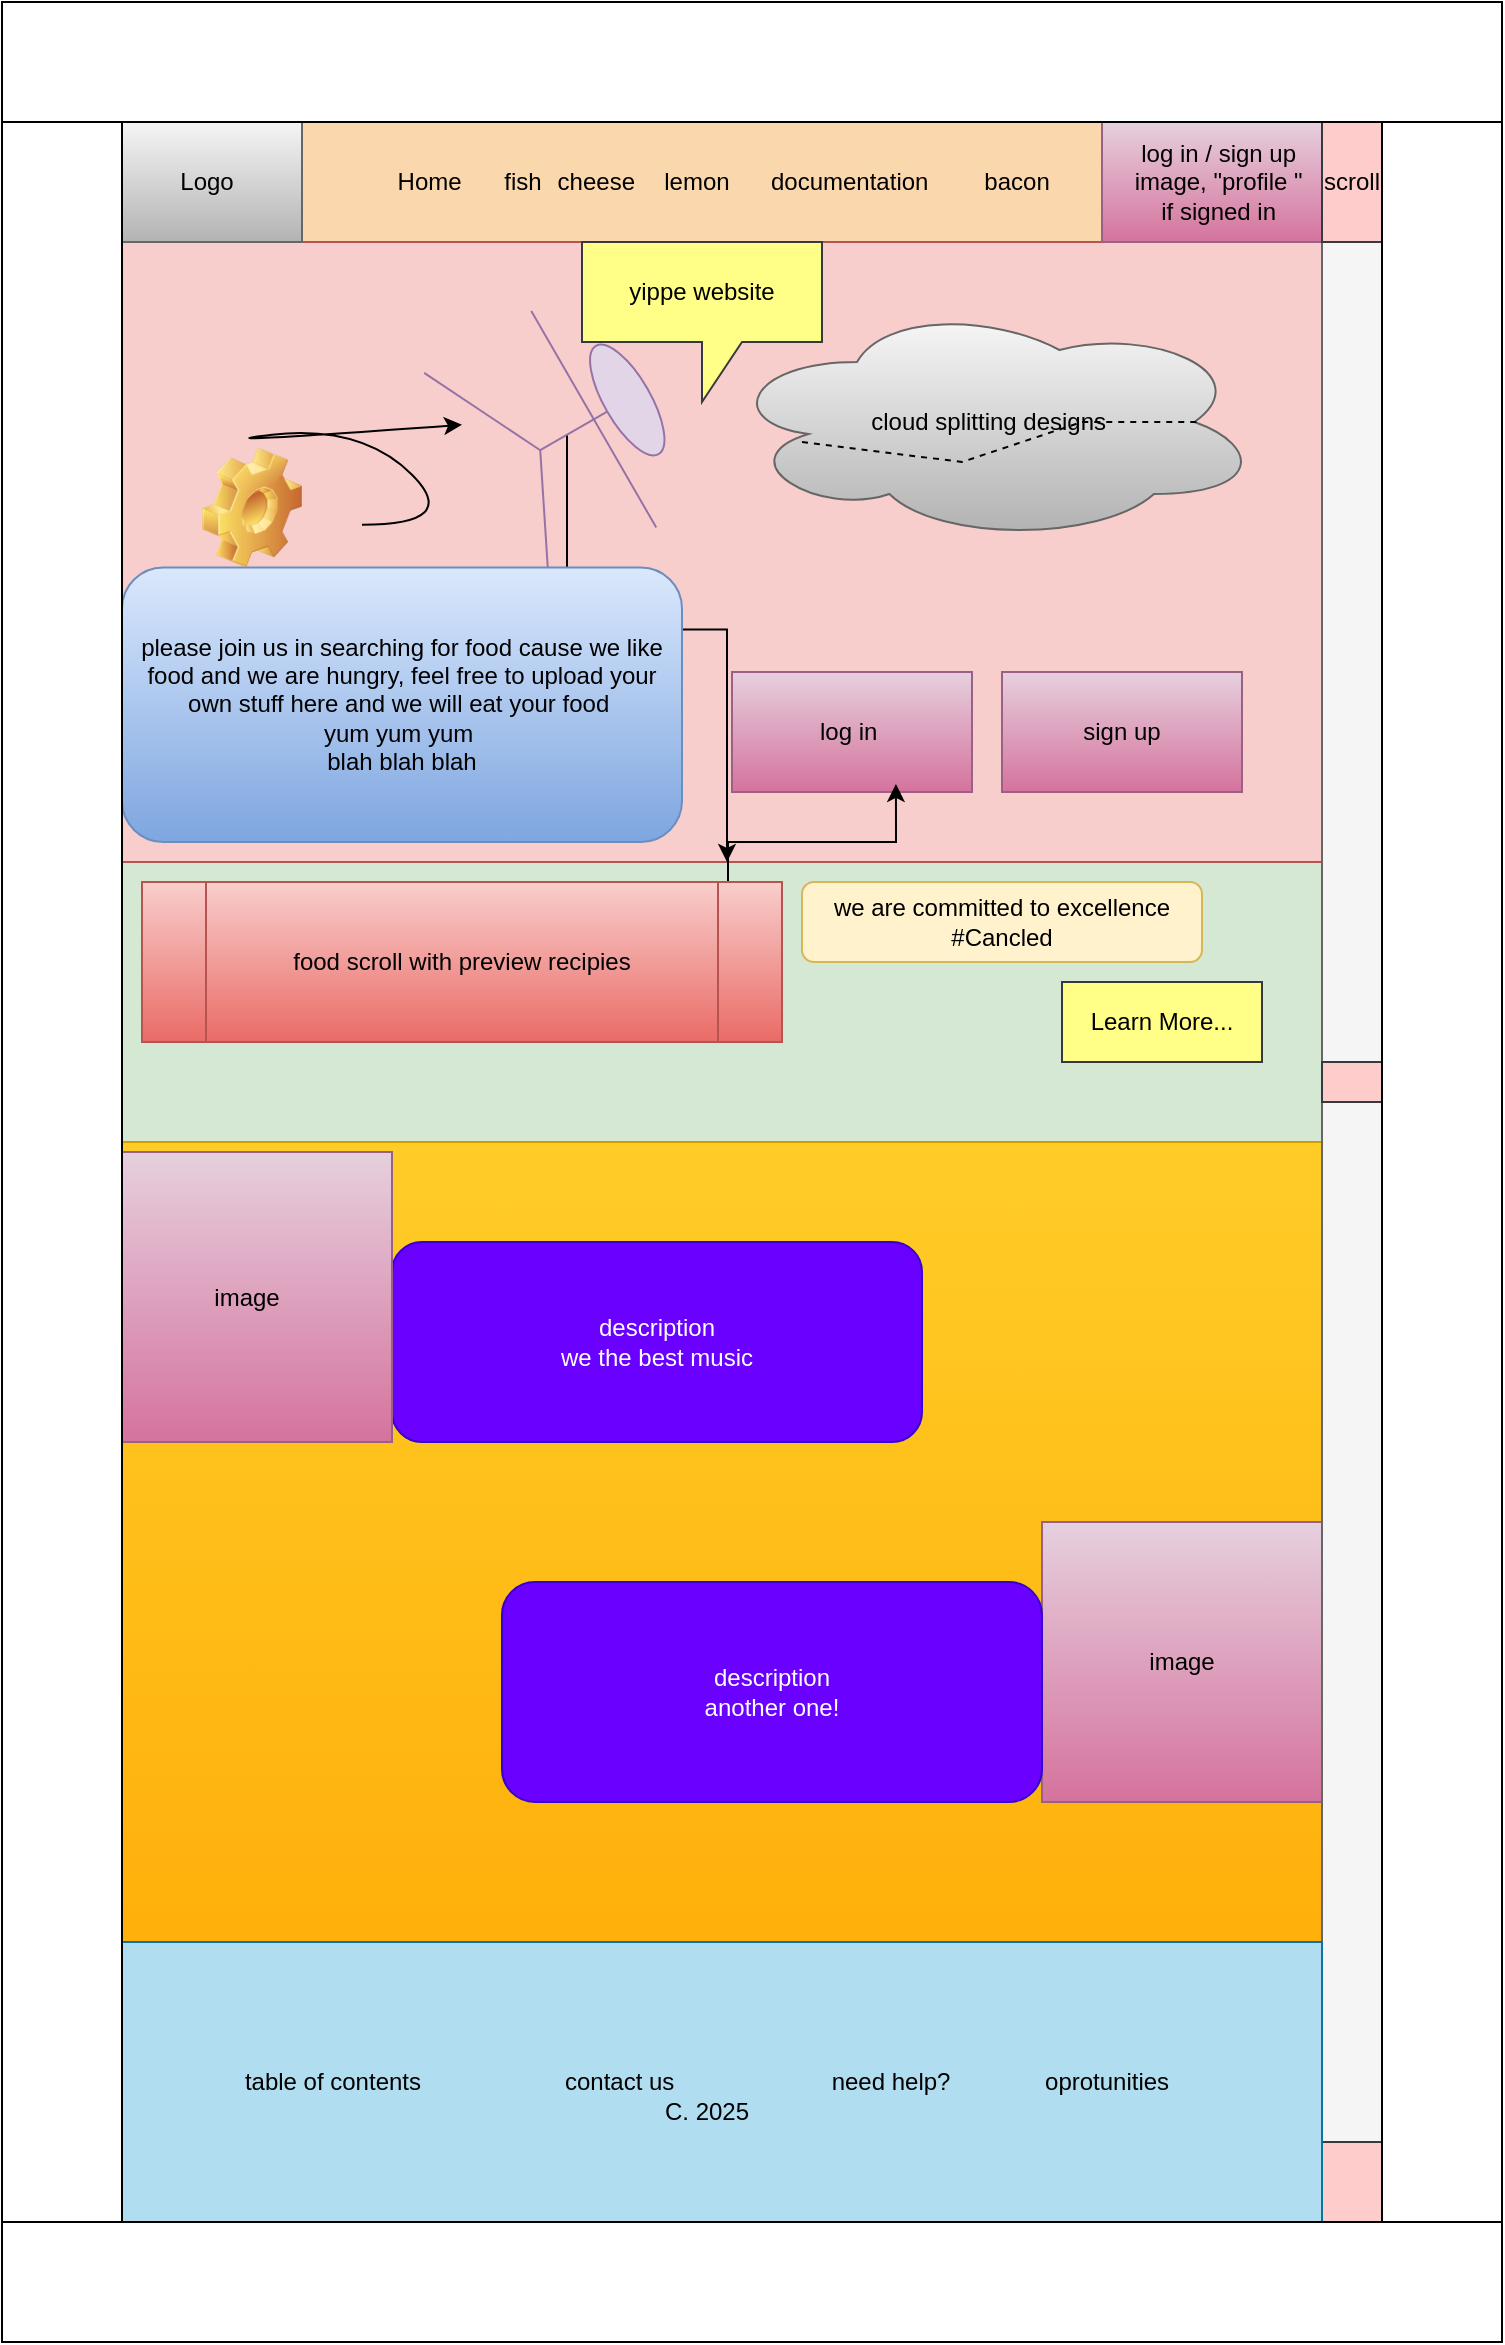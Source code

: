 <mxfile version="26.0.10">
  <diagram name="Page-1" id="M2uGQi5ijXIqEyvND7QF">
    <mxGraphModel grid="1" page="1" gridSize="10" guides="1" tooltips="1" connect="1" arrows="1" fold="1" pageScale="1" pageWidth="850" pageHeight="1100" math="0" shadow="0">
      <root>
        <mxCell id="0" />
        <mxCell id="1" parent="0" />
        <mxCell id="d--MP8IO2CLIYl93wpjf-2" value="" style="whiteSpace=wrap;html=1;aspect=fixed;fillColor=#d5e8d4;strokeColor=#82b366;" vertex="1" parent="1">
          <mxGeometry x="115" y="110" width="610" height="610" as="geometry" />
        </mxCell>
        <mxCell id="d--MP8IO2CLIYl93wpjf-3" value="Home&amp;nbsp;&lt;span style=&quot;white-space: pre;&quot;&gt;&#x9;&lt;/span&gt;fish&amp;nbsp;&lt;span style=&quot;white-space: pre;&quot;&gt;&#x9;&lt;/span&gt;cheese&lt;span style=&quot;white-space: pre;&quot;&gt;&#x9;&lt;/span&gt;lemon&amp;nbsp;&lt;span style=&quot;white-space: pre;&quot;&gt;&#x9;&lt;/span&gt;documentation&lt;span style=&quot;white-space: pre;&quot;&gt;&#x9;&lt;/span&gt;bacon&amp;nbsp;" style="rounded=1;whiteSpace=wrap;html=1;fillColor=#fad7ac;strokeColor=#b46504;" vertex="1" parent="1">
          <mxGeometry x="115" y="110" width="615" height="60" as="geometry" />
        </mxCell>
        <mxCell id="d--MP8IO2CLIYl93wpjf-5" value="" style="rounded=0;whiteSpace=wrap;html=1;direction=south;fillColor=#f8cecc;strokeColor=#b85450;" vertex="1" parent="1">
          <mxGeometry x="115" y="170" width="615" height="310" as="geometry" />
        </mxCell>
        <mxCell id="d--MP8IO2CLIYl93wpjf-6" value="log in&amp;nbsp;" style="rounded=0;whiteSpace=wrap;html=1;fillColor=#e6d0de;gradientColor=#d5739d;strokeColor=#996185;" vertex="1" parent="1">
          <mxGeometry x="425" y="385" width="120" height="60" as="geometry" />
        </mxCell>
        <mxCell id="d--MP8IO2CLIYl93wpjf-7" value="sign up" style="rounded=0;whiteSpace=wrap;html=1;fillColor=#e6d0de;gradientColor=#d5739d;strokeColor=#996185;" vertex="1" parent="1">
          <mxGeometry x="560" y="385" width="120" height="60" as="geometry" />
        </mxCell>
        <mxCell id="d--MP8IO2CLIYl93wpjf-8" value="Logo" style="rounded=0;whiteSpace=wrap;html=1;fillColor=#f5f5f5;gradientColor=#b3b3b3;strokeColor=#666666;" vertex="1" parent="1">
          <mxGeometry x="115" y="110" width="95" height="60" as="geometry" />
        </mxCell>
        <mxCell id="d--MP8IO2CLIYl93wpjf-9" value="Learn More..." style="rounded=0;whiteSpace=wrap;html=1;fillColor=#ffff88;strokeColor=#36393d;" vertex="1" parent="1">
          <mxGeometry x="590" y="540" width="100" height="40" as="geometry" />
        </mxCell>
        <mxCell id="d--MP8IO2CLIYl93wpjf-18" style="edgeStyle=orthogonalEdgeStyle;rounded=0;orthogonalLoop=1;jettySize=auto;html=1;exitX=0.5;exitY=0.5;exitDx=0;exitDy=0;exitPerimeter=0;" edge="1" parent="1" source="d--MP8IO2CLIYl93wpjf-10" target="d--MP8IO2CLIYl93wpjf-5">
          <mxGeometry relative="1" as="geometry" />
        </mxCell>
        <mxCell id="d--MP8IO2CLIYl93wpjf-10" value="" style="shape=umlActor;verticalLabelPosition=bottom;verticalAlign=top;html=1;outlineConnect=0;rotation=60;fillColor=#e1d5e7;strokeColor=#9673a6;" vertex="1" parent="1">
          <mxGeometry x="280" y="220.0" width="125" height="92.76" as="geometry" />
        </mxCell>
        <mxCell id="d--MP8IO2CLIYl93wpjf-12" value="cloud splitting designs&amp;nbsp;" style="ellipse;shape=cloud;whiteSpace=wrap;html=1;fillColor=#f5f5f5;gradientColor=#b3b3b3;strokeColor=#666666;" vertex="1" parent="1">
          <mxGeometry x="420" y="200" width="270" height="120" as="geometry" />
        </mxCell>
        <mxCell id="d--MP8IO2CLIYl93wpjf-13" value="" style="curved=1;endArrow=classic;html=1;rounded=0;" edge="1" parent="1">
          <mxGeometry width="50" height="50" relative="1" as="geometry">
            <mxPoint x="240" y="311.38" as="sourcePoint" />
            <mxPoint x="290" y="261.38" as="targetPoint" />
            <Array as="points">
              <mxPoint x="290" y="311.38" />
              <mxPoint x="240" y="261.38" />
              <mxPoint x="150" y="271.38" />
            </Array>
          </mxGeometry>
        </mxCell>
        <mxCell id="d--MP8IO2CLIYl93wpjf-14" value="yippe website" style="shape=callout;whiteSpace=wrap;html=1;perimeter=calloutPerimeter;fillColor=#ffff88;strokeColor=#36393d;" vertex="1" parent="1">
          <mxGeometry x="350" y="170" width="120" height="80" as="geometry" />
        </mxCell>
        <mxCell id="d--MP8IO2CLIYl93wpjf-15" value="" style="endArrow=none;dashed=1;html=1;rounded=0;" edge="1" parent="1">
          <mxGeometry width="50" height="50" relative="1" as="geometry">
            <mxPoint x="460" y="270" as="sourcePoint" />
            <mxPoint x="660" y="260" as="targetPoint" />
            <Array as="points">
              <mxPoint x="540" y="280" />
              <mxPoint x="600" y="260" />
            </Array>
          </mxGeometry>
        </mxCell>
        <mxCell id="d--MP8IO2CLIYl93wpjf-16" value="log in / sign up&amp;nbsp;&lt;div&gt;image, &quot;profile &quot;&amp;nbsp;&lt;/div&gt;&lt;div&gt;if signed in&amp;nbsp;&lt;/div&gt;" style="rounded=0;whiteSpace=wrap;html=1;fillColor=#e6d0de;gradientColor=#d5739d;strokeColor=#996185;" vertex="1" parent="1">
          <mxGeometry x="610" y="110" width="120" height="60" as="geometry" />
        </mxCell>
        <mxCell id="d--MP8IO2CLIYl93wpjf-17" value="please join us in searching for food cause we like food and we are hungry, feel free to upload your own stuff here and we will eat your food&amp;nbsp;&lt;div&gt;yum yum yum&amp;nbsp;&lt;/div&gt;&lt;div&gt;blah blah blah&lt;/div&gt;" style="rounded=1;whiteSpace=wrap;html=1;fillColor=#dae8fc;gradientColor=#7ea6e0;strokeColor=#6c8ebf;" vertex="1" parent="1">
          <mxGeometry x="120" y="332.76" width="280" height="137.24" as="geometry" />
        </mxCell>
        <mxCell id="d--MP8IO2CLIYl93wpjf-19" style="edgeStyle=orthogonalEdgeStyle;rounded=0;orthogonalLoop=1;jettySize=auto;html=1;exitX=0.922;exitY=0.013;exitDx=0;exitDy=0;entryX=0.683;entryY=0.933;entryDx=0;entryDy=0;entryPerimeter=0;exitPerimeter=0;" edge="1" parent="1" source="d--MP8IO2CLIYl93wpjf-20" target="d--MP8IO2CLIYl93wpjf-6">
          <mxGeometry relative="1" as="geometry">
            <Array as="points">
              <mxPoint x="423" y="491" />
              <mxPoint x="423" y="470" />
              <mxPoint x="507" y="470" />
            </Array>
          </mxGeometry>
        </mxCell>
        <mxCell id="d--MP8IO2CLIYl93wpjf-20" value="food scroll with preview recipies" style="shape=process;whiteSpace=wrap;html=1;backgroundOutline=1;fillColor=#f8cecc;strokeColor=#b85450;gradientColor=#ea6b66;" vertex="1" parent="1">
          <mxGeometry x="130" y="490" width="320" height="80" as="geometry" />
        </mxCell>
        <mxCell id="d--MP8IO2CLIYl93wpjf-21" value="we are committed to excellence #Cancled" style="rounded=1;whiteSpace=wrap;html=1;fillColor=#fff2cc;strokeColor=#d6b656;" vertex="1" parent="1">
          <mxGeometry x="460" y="490" width="200" height="40" as="geometry" />
        </mxCell>
        <mxCell id="d--MP8IO2CLIYl93wpjf-31" value="" style="rounded=0;whiteSpace=wrap;html=1;fillColor=#ffcd28;gradientColor=#ffa500;strokeColor=#d79b00;" vertex="1" parent="1">
          <mxGeometry x="110" y="620" width="640" height="540" as="geometry" />
        </mxCell>
        <mxCell id="d--MP8IO2CLIYl93wpjf-28" value="" style="shape=image;html=1;verticalLabelPosition=bottom;verticalAlign=top;imageAspect=0;image=img/clipart/Gear_128x128.png" vertex="1" parent="1">
          <mxGeometry x="160" y="272.76" width="50" height="60" as="geometry" />
        </mxCell>
        <mxCell id="d--MP8IO2CLIYl93wpjf-29" value="image" style="whiteSpace=wrap;html=1;aspect=fixed;fillColor=#e6d0de;gradientColor=#d5739d;strokeColor=#996185;" vertex="1" parent="1">
          <mxGeometry x="580" y="810" width="140" height="140" as="geometry" />
        </mxCell>
        <mxCell id="d--MP8IO2CLIYl93wpjf-30" value="description&lt;div&gt;we the best music&lt;/div&gt;" style="rounded=1;whiteSpace=wrap;html=1;fillColor=#6a00ff;fontColor=#ffffff;strokeColor=#3700CC;" vertex="1" parent="1">
          <mxGeometry x="255" y="670" width="265" height="100" as="geometry" />
        </mxCell>
        <mxCell id="d--MP8IO2CLIYl93wpjf-32" value="image" style="whiteSpace=wrap;html=1;aspect=fixed;fillColor=#e6d0de;gradientColor=#d5739d;strokeColor=#996185;" vertex="1" parent="1">
          <mxGeometry x="110" y="625" width="145" height="145" as="geometry" />
        </mxCell>
        <mxCell id="d--MP8IO2CLIYl93wpjf-22" value="" style="rounded=0;whiteSpace=wrap;html=1;direction=south;fillColor=#f5f5f5;fontColor=#333333;strokeColor=#666666;" vertex="1" parent="1">
          <mxGeometry x="720" y="110" width="30" height="1050" as="geometry" />
        </mxCell>
        <mxCell id="d--MP8IO2CLIYl93wpjf-23" value="scroll" style="rounded=0;whiteSpace=wrap;html=1;direction=south;fillColor=#ffcccc;strokeColor=#36393d;" vertex="1" parent="1">
          <mxGeometry x="720" y="110" width="30" height="60" as="geometry" />
        </mxCell>
        <mxCell id="d--MP8IO2CLIYl93wpjf-26" value="" style="rounded=0;whiteSpace=wrap;html=1;fillColor=#ffcccc;strokeColor=#36393d;" vertex="1" parent="1">
          <mxGeometry x="720" y="1120" width="30" height="40" as="geometry" />
        </mxCell>
        <mxCell id="d--MP8IO2CLIYl93wpjf-24" value="" style="rounded=0;whiteSpace=wrap;html=1;direction=south;fillColor=#ffcccc;strokeColor=#36393d;" vertex="1" parent="1">
          <mxGeometry x="720" y="580" width="30" height="20" as="geometry" />
        </mxCell>
        <mxCell id="d--MP8IO2CLIYl93wpjf-11" value="&lt;div&gt;&lt;br&gt;&lt;/div&gt;table of contents&lt;span style=&quot;white-space: pre;&quot;&gt;&#x9;&lt;/span&gt;&lt;span style=&quot;white-space: pre;&quot;&gt;&#x9;&lt;/span&gt;&lt;span style=&quot;white-space: pre;&quot;&gt;&#x9;&lt;/span&gt;contact us&lt;span style=&quot;white-space: pre;&quot;&gt;&#x9;&lt;/span&gt;&lt;span style=&quot;white-space: pre;&quot;&gt;&#x9;&lt;/span&gt;&lt;span style=&quot;white-space: pre;&quot;&gt;&#x9;&lt;/span&gt;need help?&lt;span style=&quot;white-space: pre;&quot;&gt;&#x9;&lt;/span&gt;&lt;span style=&quot;white-space: pre;&quot;&gt;&#x9;&lt;/span&gt;oprotunities&lt;div&gt;C. 2025&lt;/div&gt;" style="rounded=0;whiteSpace=wrap;html=1;fillColor=#b1ddf0;strokeColor=#10739e;" vertex="1" parent="1">
          <mxGeometry x="105" y="1020" width="615" height="140" as="geometry" />
        </mxCell>
        <mxCell id="d--MP8IO2CLIYl93wpjf-34" value="description&lt;div&gt;another one!&lt;/div&gt;" style="rounded=1;whiteSpace=wrap;html=1;fillColor=#6a00ff;fontColor=#ffffff;strokeColor=#3700CC;" vertex="1" parent="1">
          <mxGeometry x="310" y="840" width="270" height="110" as="geometry" />
        </mxCell>
        <mxCell id="d--MP8IO2CLIYl93wpjf-36" value="" style="rounded=0;whiteSpace=wrap;html=1;direction=south;" vertex="1" parent="1">
          <mxGeometry x="60" y="110" width="60" height="1050" as="geometry" />
        </mxCell>
        <mxCell id="d--MP8IO2CLIYl93wpjf-37" value="" style="rounded=0;whiteSpace=wrap;html=1;direction=south;" vertex="1" parent="1">
          <mxGeometry x="750" y="110" width="60" height="1050" as="geometry" />
        </mxCell>
        <mxCell id="d--MP8IO2CLIYl93wpjf-38" value="" style="rounded=0;whiteSpace=wrap;html=1;" vertex="1" parent="1">
          <mxGeometry x="60" y="50" width="750" height="60" as="geometry" />
        </mxCell>
        <mxCell id="d--MP8IO2CLIYl93wpjf-39" value="" style="rounded=0;whiteSpace=wrap;html=1;" vertex="1" parent="1">
          <mxGeometry x="60" y="1160" width="750" height="60" as="geometry" />
        </mxCell>
      </root>
    </mxGraphModel>
  </diagram>
</mxfile>
